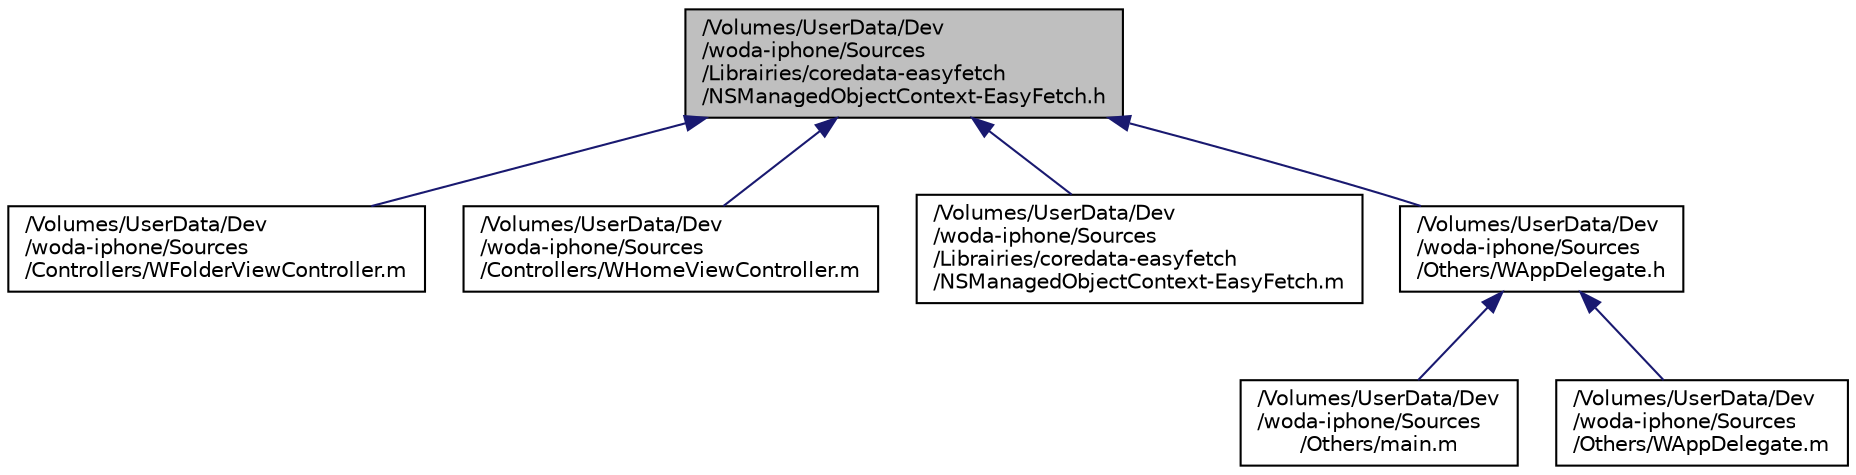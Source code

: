digraph "/Volumes/UserData/Dev/woda-iphone/Sources/Librairies/coredata-easyfetch/NSManagedObjectContext-EasyFetch.h"
{
  edge [fontname="Helvetica",fontsize="10",labelfontname="Helvetica",labelfontsize="10"];
  node [fontname="Helvetica",fontsize="10",shape=record];
  Node1 [label="/Volumes/UserData/Dev\l/woda-iphone/Sources\l/Librairies/coredata-easyfetch\l/NSManagedObjectContext-EasyFetch.h",height=0.2,width=0.4,color="black", fillcolor="grey75", style="filled" fontcolor="black"];
  Node1 -> Node2 [dir="back",color="midnightblue",fontsize="10",style="solid"];
  Node2 [label="/Volumes/UserData/Dev\l/woda-iphone/Sources\l/Controllers/WFolderViewController.m",height=0.2,width=0.4,color="black", fillcolor="white", style="filled",URL="$_w_folder_view_controller_8m.html"];
  Node1 -> Node3 [dir="back",color="midnightblue",fontsize="10",style="solid"];
  Node3 [label="/Volumes/UserData/Dev\l/woda-iphone/Sources\l/Controllers/WHomeViewController.m",height=0.2,width=0.4,color="black", fillcolor="white", style="filled",URL="$_w_home_view_controller_8m.html"];
  Node1 -> Node4 [dir="back",color="midnightblue",fontsize="10",style="solid"];
  Node4 [label="/Volumes/UserData/Dev\l/woda-iphone/Sources\l/Librairies/coredata-easyfetch\l/NSManagedObjectContext-EasyFetch.m",height=0.2,width=0.4,color="black", fillcolor="white", style="filled",URL="$_n_s_managed_object_context-_easy_fetch_8m.html"];
  Node1 -> Node5 [dir="back",color="midnightblue",fontsize="10",style="solid"];
  Node5 [label="/Volumes/UserData/Dev\l/woda-iphone/Sources\l/Others/WAppDelegate.h",height=0.2,width=0.4,color="black", fillcolor="white", style="filled",URL="$_w_app_delegate_8h.html"];
  Node5 -> Node6 [dir="back",color="midnightblue",fontsize="10",style="solid"];
  Node6 [label="/Volumes/UserData/Dev\l/woda-iphone/Sources\l/Others/main.m",height=0.2,width=0.4,color="black", fillcolor="white", style="filled",URL="$main_8m.html"];
  Node5 -> Node7 [dir="back",color="midnightblue",fontsize="10",style="solid"];
  Node7 [label="/Volumes/UserData/Dev\l/woda-iphone/Sources\l/Others/WAppDelegate.m",height=0.2,width=0.4,color="black", fillcolor="white", style="filled",URL="$_w_app_delegate_8m.html"];
}
